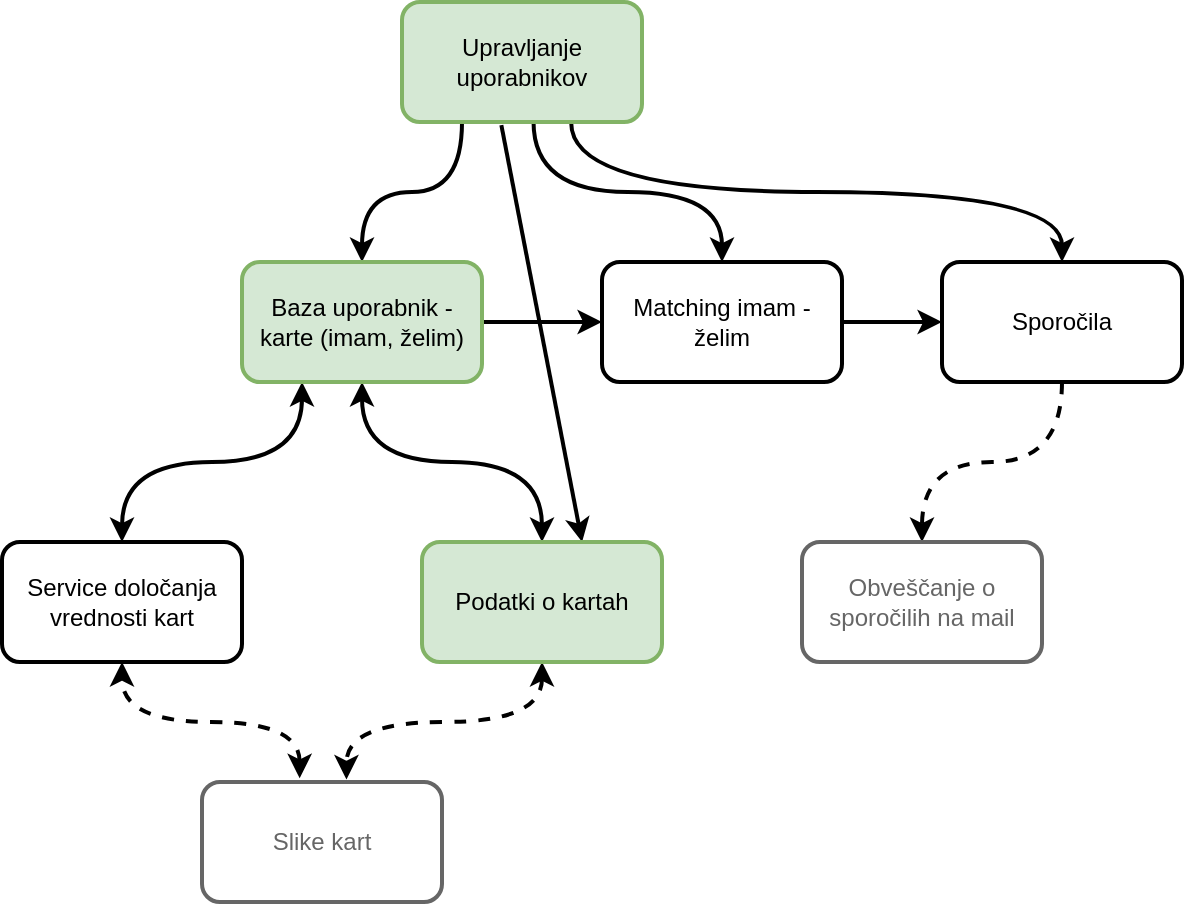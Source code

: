 <mxfile version="14.1.1" type="github">
  <diagram id="G09sYua1eB9s22Px_hje" name="Page-1">
    <mxGraphModel dx="780" dy="1144" grid="1" gridSize="10" guides="1" tooltips="1" connect="1" arrows="1" fold="1" page="1" pageScale="1" pageWidth="827" pageHeight="1169" math="0" shadow="0">
      <root>
        <mxCell id="0" />
        <mxCell id="1" parent="0" />
        <mxCell id="_5K8WuH-TR4IDPXa7d1b-11" style="edgeStyle=orthogonalEdgeStyle;curved=1;rounded=0;orthogonalLoop=1;jettySize=auto;html=1;exitX=0.5;exitY=0;exitDx=0;exitDy=0;entryX=0.25;entryY=1;entryDx=0;entryDy=0;startArrow=classic;startFill=1;fontColor=#666666;strokeWidth=2;" parent="1" source="x70o4VMEUT4BFZt0m60u-3" target="_5K8WuH-TR4IDPXa7d1b-3" edge="1">
          <mxGeometry relative="1" as="geometry" />
        </mxCell>
        <mxCell id="x70o4VMEUT4BFZt0m60u-3" value="&lt;span&gt;Service določanja vrednosti kart&lt;/span&gt;" style="rounded=1;whiteSpace=wrap;html=1;strokeWidth=2;" parent="1" vertex="1">
          <mxGeometry x="40" y="310" width="120" height="60" as="geometry" />
        </mxCell>
        <mxCell id="_5K8WuH-TR4IDPXa7d1b-7" style="edgeStyle=orthogonalEdgeStyle;curved=1;rounded=0;orthogonalLoop=1;jettySize=auto;html=1;fontColor=#666666;entryX=0.5;entryY=0;entryDx=0;entryDy=0;exitX=0.705;exitY=1.007;exitDx=0;exitDy=0;exitPerimeter=0;strokeWidth=2;" parent="1" source="x70o4VMEUT4BFZt0m60u-4" target="_5K8WuH-TR4IDPXa7d1b-1" edge="1">
          <mxGeometry relative="1" as="geometry">
            <mxPoint x="570" y="160" as="targetPoint" />
          </mxGeometry>
        </mxCell>
        <mxCell id="_5K8WuH-TR4IDPXa7d1b-16" style="edgeStyle=orthogonalEdgeStyle;curved=1;rounded=0;orthogonalLoop=1;jettySize=auto;html=1;exitX=0.548;exitY=0.998;exitDx=0;exitDy=0;entryX=0.5;entryY=0;entryDx=0;entryDy=0;startArrow=none;startFill=0;fontColor=#666666;exitPerimeter=0;strokeWidth=2;" parent="1" source="x70o4VMEUT4BFZt0m60u-4" target="_5K8WuH-TR4IDPXa7d1b-6" edge="1">
          <mxGeometry relative="1" as="geometry" />
        </mxCell>
        <mxCell id="_5K8WuH-TR4IDPXa7d1b-17" style="edgeStyle=orthogonalEdgeStyle;curved=1;rounded=0;orthogonalLoop=1;jettySize=auto;html=1;entryX=0.5;entryY=0;entryDx=0;entryDy=0;startArrow=none;startFill=0;fontColor=#666666;exitX=0.25;exitY=1;exitDx=0;exitDy=0;strokeWidth=2;" parent="1" source="x70o4VMEUT4BFZt0m60u-4" target="_5K8WuH-TR4IDPXa7d1b-3" edge="1">
          <mxGeometry relative="1" as="geometry" />
        </mxCell>
        <mxCell id="TPeeW8zTjDUNvr2eRWPr-2" style="rounded=0;orthogonalLoop=1;jettySize=auto;html=1;exitX=0.414;exitY=1.026;exitDx=0;exitDy=0;entryX=0.667;entryY=0;entryDx=0;entryDy=0;entryPerimeter=0;exitPerimeter=0;strokeWidth=2;" parent="1" source="x70o4VMEUT4BFZt0m60u-4" target="_5K8WuH-TR4IDPXa7d1b-2" edge="1">
          <mxGeometry relative="1" as="geometry" />
        </mxCell>
        <mxCell id="x70o4VMEUT4BFZt0m60u-4" value="Upravljanje uporabnikov" style="rounded=1;whiteSpace=wrap;html=1;fillColor=#d5e8d4;strokeColor=#82b366;strokeWidth=2;" parent="1" vertex="1">
          <mxGeometry x="240" y="40" width="120" height="60" as="geometry" />
        </mxCell>
        <mxCell id="_5K8WuH-TR4IDPXa7d1b-8" style="edgeStyle=orthogonalEdgeStyle;curved=1;rounded=0;orthogonalLoop=1;jettySize=auto;html=1;fontColor=#666666;dashed=1;strokeWidth=2;" parent="1" source="_5K8WuH-TR4IDPXa7d1b-1" target="_5K8WuH-TR4IDPXa7d1b-5" edge="1">
          <mxGeometry relative="1" as="geometry" />
        </mxCell>
        <mxCell id="_5K8WuH-TR4IDPXa7d1b-1" value="Sporočila" style="rounded=1;whiteSpace=wrap;html=1;strokeWidth=2;" parent="1" vertex="1">
          <mxGeometry x="510" y="170" width="120" height="60" as="geometry" />
        </mxCell>
        <mxCell id="_5K8WuH-TR4IDPXa7d1b-12" style="edgeStyle=orthogonalEdgeStyle;curved=1;rounded=0;orthogonalLoop=1;jettySize=auto;html=1;entryX=0.5;entryY=1;entryDx=0;entryDy=0;startArrow=classic;startFill=1;fontColor=#666666;strokeWidth=2;" parent="1" source="_5K8WuH-TR4IDPXa7d1b-2" target="_5K8WuH-TR4IDPXa7d1b-3" edge="1">
          <mxGeometry relative="1" as="geometry" />
        </mxCell>
        <mxCell id="_5K8WuH-TR4IDPXa7d1b-14" style="edgeStyle=orthogonalEdgeStyle;curved=1;rounded=0;orthogonalLoop=1;jettySize=auto;html=1;entryX=0.602;entryY=-0.021;entryDx=0;entryDy=0;entryPerimeter=0;startArrow=classic;startFill=1;fontColor=#666666;dashed=1;strokeWidth=2;" parent="1" source="_5K8WuH-TR4IDPXa7d1b-2" target="_5K8WuH-TR4IDPXa7d1b-4" edge="1">
          <mxGeometry relative="1" as="geometry" />
        </mxCell>
        <mxCell id="_5K8WuH-TR4IDPXa7d1b-2" value="Podatki o kartah" style="rounded=1;whiteSpace=wrap;html=1;fillColor=#d5e8d4;strokeColor=#82b366;strokeWidth=2;" parent="1" vertex="1">
          <mxGeometry x="250" y="310" width="120" height="60" as="geometry" />
        </mxCell>
        <mxCell id="_5K8WuH-TR4IDPXa7d1b-18" style="edgeStyle=orthogonalEdgeStyle;curved=1;rounded=0;orthogonalLoop=1;jettySize=auto;html=1;exitX=1;exitY=0.5;exitDx=0;exitDy=0;entryX=0;entryY=0.5;entryDx=0;entryDy=0;startArrow=none;startFill=0;fontColor=#666666;strokeWidth=2;" parent="1" source="_5K8WuH-TR4IDPXa7d1b-3" target="_5K8WuH-TR4IDPXa7d1b-6" edge="1">
          <mxGeometry relative="1" as="geometry" />
        </mxCell>
        <mxCell id="_5K8WuH-TR4IDPXa7d1b-3" value="Baza uporabnik - karte (imam, želim)" style="rounded=1;whiteSpace=wrap;html=1;strokeWidth=2;fillColor=#d5e8d4;strokeColor=#82b366;" parent="1" vertex="1">
          <mxGeometry x="160" y="170" width="120" height="60" as="geometry" />
        </mxCell>
        <mxCell id="_5K8WuH-TR4IDPXa7d1b-13" style="edgeStyle=orthogonalEdgeStyle;curved=1;rounded=0;orthogonalLoop=1;jettySize=auto;html=1;entryX=0.5;entryY=1;entryDx=0;entryDy=0;startArrow=classic;startFill=1;fontColor=#666666;exitX=0.407;exitY=-0.031;exitDx=0;exitDy=0;exitPerimeter=0;dashed=1;strokeWidth=2;" parent="1" source="_5K8WuH-TR4IDPXa7d1b-4" target="x70o4VMEUT4BFZt0m60u-3" edge="1">
          <mxGeometry relative="1" as="geometry" />
        </mxCell>
        <mxCell id="_5K8WuH-TR4IDPXa7d1b-4" value="Slike kart" style="rounded=1;whiteSpace=wrap;html=1;strokeColor=#666666;fontColor=#666666;strokeWidth=2;" parent="1" vertex="1">
          <mxGeometry x="140" y="430" width="120" height="60" as="geometry" />
        </mxCell>
        <mxCell id="_5K8WuH-TR4IDPXa7d1b-5" value="Obveščanje o sporočilih na mail" style="rounded=1;whiteSpace=wrap;html=1;strokeColor=#666666;fontColor=#666666;strokeWidth=2;" parent="1" vertex="1">
          <mxGeometry x="440" y="310" width="120" height="60" as="geometry" />
        </mxCell>
        <mxCell id="_5K8WuH-TR4IDPXa7d1b-15" style="edgeStyle=orthogonalEdgeStyle;curved=1;rounded=0;orthogonalLoop=1;jettySize=auto;html=1;entryX=0;entryY=0.5;entryDx=0;entryDy=0;startArrow=none;startFill=0;fontColor=#666666;strokeWidth=2;" parent="1" source="_5K8WuH-TR4IDPXa7d1b-6" target="_5K8WuH-TR4IDPXa7d1b-1" edge="1">
          <mxGeometry relative="1" as="geometry" />
        </mxCell>
        <mxCell id="_5K8WuH-TR4IDPXa7d1b-6" value="Matching imam - želim" style="rounded=1;whiteSpace=wrap;html=1;strokeWidth=2;" parent="1" vertex="1">
          <mxGeometry x="340" y="170" width="120" height="60" as="geometry" />
        </mxCell>
      </root>
    </mxGraphModel>
  </diagram>
</mxfile>
